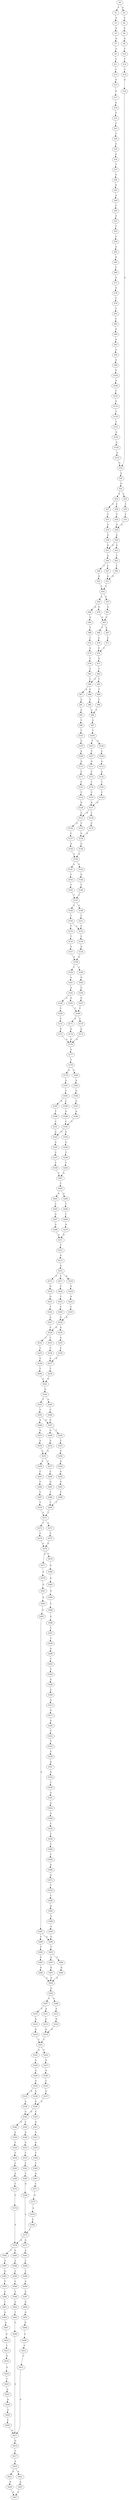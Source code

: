 strict digraph  {
	S0 -> S1 [ label = T ];
	S0 -> S2 [ label = G ];
	S1 -> S3 [ label = A ];
	S2 -> S4 [ label = T ];
	S3 -> S5 [ label = G ];
	S4 -> S6 [ label = C ];
	S5 -> S7 [ label = G ];
	S6 -> S8 [ label = A ];
	S7 -> S9 [ label = A ];
	S8 -> S10 [ label = T ];
	S9 -> S11 [ label = C ];
	S10 -> S12 [ label = T ];
	S11 -> S13 [ label = C ];
	S12 -> S14 [ label = T ];
	S13 -> S15 [ label = A ];
	S14 -> S16 [ label = A ];
	S15 -> S17 [ label = G ];
	S16 -> S18 [ label = G ];
	S17 -> S19 [ label = G ];
	S18 -> S20 [ label = A ];
	S19 -> S21 [ label = T ];
	S20 -> S22 [ label = G ];
	S21 -> S23 [ label = C ];
	S22 -> S24 [ label = A ];
	S22 -> S25 [ label = C ];
	S23 -> S26 [ label = T ];
	S24 -> S27 [ label = G ];
	S24 -> S28 [ label = C ];
	S25 -> S29 [ label = T ];
	S26 -> S30 [ label = A ];
	S27 -> S31 [ label = T ];
	S28 -> S32 [ label = T ];
	S29 -> S33 [ label = T ];
	S30 -> S34 [ label = G ];
	S31 -> S35 [ label = G ];
	S32 -> S36 [ label = A ];
	S33 -> S36 [ label = A ];
	S34 -> S37 [ label = T ];
	S35 -> S38 [ label = A ];
	S36 -> S39 [ label = A ];
	S37 -> S40 [ label = G ];
	S38 -> S41 [ label = G ];
	S39 -> S42 [ label = A ];
	S39 -> S41 [ label = G ];
	S40 -> S43 [ label = G ];
	S41 -> S44 [ label = A ];
	S42 -> S45 [ label = C ];
	S43 -> S46 [ label = A ];
	S44 -> S47 [ label = C ];
	S44 -> S48 [ label = T ];
	S45 -> S49 [ label = C ];
	S46 -> S50 [ label = C ];
	S47 -> S51 [ label = A ];
	S48 -> S52 [ label = A ];
	S49 -> S51 [ label = A ];
	S50 -> S53 [ label = A ];
	S51 -> S54 [ label = T ];
	S52 -> S54 [ label = T ];
	S53 -> S55 [ label = T ];
	S54 -> S56 [ label = A ];
	S54 -> S57 [ label = G ];
	S55 -> S58 [ label = C ];
	S56 -> S59 [ label = G ];
	S56 -> S60 [ label = A ];
	S57 -> S61 [ label = G ];
	S58 -> S62 [ label = G ];
	S59 -> S63 [ label = G ];
	S60 -> S64 [ label = A ];
	S61 -> S63 [ label = G ];
	S62 -> S65 [ label = G ];
	S63 -> S66 [ label = T ];
	S63 -> S67 [ label = A ];
	S64 -> S68 [ label = C ];
	S65 -> S69 [ label = T ];
	S66 -> S70 [ label = C ];
	S67 -> S71 [ label = C ];
	S68 -> S72 [ label = C ];
	S69 -> S73 [ label = A ];
	S70 -> S74 [ label = C ];
	S71 -> S74 [ label = C ];
	S72 -> S75 [ label = G ];
	S73 -> S76 [ label = G ];
	S74 -> S77 [ label = G ];
	S75 -> S78 [ label = T ];
	S76 -> S79 [ label = T ];
	S77 -> S80 [ label = T ];
	S78 -> S81 [ label = T ];
	S79 -> S82 [ label = T ];
	S80 -> S83 [ label = T ];
	S80 -> S84 [ label = C ];
	S81 -> S84 [ label = C ];
	S82 -> S85 [ label = C ];
	S83 -> S86 [ label = T ];
	S84 -> S87 [ label = A ];
	S84 -> S88 [ label = C ];
	S85 -> S89 [ label = A ];
	S86 -> S90 [ label = C ];
	S87 -> S91 [ label = A ];
	S88 -> S92 [ label = C ];
	S89 -> S93 [ label = A ];
	S90 -> S94 [ label = C ];
	S91 -> S95 [ label = A ];
	S92 -> S94 [ label = C ];
	S93 -> S96 [ label = A ];
	S94 -> S97 [ label = G ];
	S95 -> S98 [ label = T ];
	S96 -> S99 [ label = A ];
	S97 -> S100 [ label = T ];
	S98 -> S101 [ label = T ];
	S99 -> S102 [ label = G ];
	S100 -> S103 [ label = T ];
	S100 -> S104 [ label = C ];
	S101 -> S105 [ label = A ];
	S102 -> S106 [ label = A ];
	S103 -> S107 [ label = C ];
	S104 -> S108 [ label = C ];
	S105 -> S109 [ label = A ];
	S106 -> S110 [ label = C ];
	S107 -> S111 [ label = G ];
	S108 -> S112 [ label = A ];
	S109 -> S113 [ label = A ];
	S110 -> S114 [ label = A ];
	S111 -> S115 [ label = T ];
	S112 -> S116 [ label = A ];
	S113 -> S117 [ label = C ];
	S114 -> S118 [ label = T ];
	S115 -> S119 [ label = T ];
	S116 -> S120 [ label = C ];
	S117 -> S121 [ label = C ];
	S118 -> S122 [ label = T ];
	S119 -> S123 [ label = C ];
	S120 -> S124 [ label = C ];
	S121 -> S125 [ label = T ];
	S122 -> S126 [ label = A ];
	S123 -> S127 [ label = G ];
	S124 -> S127 [ label = G ];
	S125 -> S128 [ label = G ];
	S126 -> S129 [ label = A ];
	S127 -> S130 [ label = T ];
	S127 -> S131 [ label = A ];
	S128 -> S131 [ label = A ];
	S129 -> S132 [ label = A ];
	S130 -> S133 [ label = C ];
	S131 -> S134 [ label = A ];
	S131 -> S135 [ label = C ];
	S132 -> S18 [ label = G ];
	S133 -> S136 [ label = G ];
	S134 -> S137 [ label = C ];
	S135 -> S136 [ label = G ];
	S136 -> S138 [ label = G ];
	S137 -> S139 [ label = G ];
	S138 -> S140 [ label = A ];
	S139 -> S140 [ label = A ];
	S140 -> S141 [ label = A ];
	S140 -> S142 [ label = G ];
	S141 -> S143 [ label = C ];
	S142 -> S144 [ label = G ];
	S143 -> S145 [ label = T ];
	S144 -> S146 [ label = T ];
	S145 -> S147 [ label = T ];
	S146 -> S147 [ label = T ];
	S147 -> S148 [ label = G ];
	S147 -> S149 [ label = C ];
	S148 -> S150 [ label = T ];
	S149 -> S151 [ label = T ];
	S150 -> S152 [ label = C ];
	S150 -> S153 [ label = T ];
	S151 -> S152 [ label = C ];
	S152 -> S154 [ label = C ];
	S153 -> S155 [ label = T ];
	S154 -> S156 [ label = A ];
	S155 -> S157 [ label = A ];
	S156 -> S158 [ label = G ];
	S157 -> S158 [ label = G ];
	S158 -> S159 [ label = T ];
	S158 -> S160 [ label = C ];
	S159 -> S161 [ label = A ];
	S160 -> S162 [ label = G ];
	S161 -> S163 [ label = A ];
	S162 -> S164 [ label = G ];
	S163 -> S165 [ label = G ];
	S163 -> S166 [ label = C ];
	S164 -> S167 [ label = G ];
	S165 -> S168 [ label = T ];
	S166 -> S169 [ label = T ];
	S167 -> S168 [ label = T ];
	S168 -> S170 [ label = T ];
	S168 -> S171 [ label = A ];
	S169 -> S172 [ label = C ];
	S170 -> S173 [ label = G ];
	S171 -> S174 [ label = G ];
	S172 -> S175 [ label = G ];
	S173 -> S176 [ label = A ];
	S174 -> S176 [ label = A ];
	S175 -> S176 [ label = A ];
	S176 -> S177 [ label = G ];
	S177 -> S178 [ label = T ];
	S178 -> S179 [ label = A ];
	S178 -> S180 [ label = C ];
	S179 -> S181 [ label = A ];
	S180 -> S182 [ label = A ];
	S181 -> S183 [ label = C ];
	S182 -> S184 [ label = G ];
	S183 -> S185 [ label = G ];
	S183 -> S186 [ label = C ];
	S184 -> S187 [ label = A ];
	S185 -> S188 [ label = T ];
	S186 -> S189 [ label = A ];
	S187 -> S190 [ label = A ];
	S188 -> S191 [ label = C ];
	S189 -> S192 [ label = C ];
	S190 -> S192 [ label = C ];
	S191 -> S193 [ label = G ];
	S192 -> S194 [ label = A ];
	S192 -> S193 [ label = G ];
	S193 -> S195 [ label = A ];
	S194 -> S196 [ label = G ];
	S195 -> S197 [ label = C ];
	S196 -> S198 [ label = T ];
	S197 -> S199 [ label = T ];
	S198 -> S200 [ label = T ];
	S199 -> S201 [ label = A ];
	S200 -> S201 [ label = A ];
	S201 -> S202 [ label = C ];
	S202 -> S203 [ label = A ];
	S202 -> S204 [ label = G ];
	S203 -> S205 [ label = T ];
	S204 -> S206 [ label = T ];
	S205 -> S207 [ label = G ];
	S206 -> S208 [ label = C ];
	S207 -> S209 [ label = G ];
	S208 -> S210 [ label = G ];
	S209 -> S211 [ label = G ];
	S210 -> S211 [ label = G ];
	S211 -> S212 [ label = T ];
	S212 -> S213 [ label = A ];
	S213 -> S214 [ label = A ];
	S214 -> S215 [ label = G ];
	S214 -> S216 [ label = A ];
	S214 -> S217 [ label = C ];
	S215 -> S218 [ label = G ];
	S216 -> S219 [ label = G ];
	S217 -> S220 [ label = C ];
	S218 -> S221 [ label = G ];
	S219 -> S222 [ label = A ];
	S220 -> S223 [ label = T ];
	S221 -> S224 [ label = T ];
	S222 -> S225 [ label = C ];
	S223 -> S226 [ label = C ];
	S224 -> S227 [ label = A ];
	S225 -> S228 [ label = A ];
	S226 -> S228 [ label = A ];
	S227 -> S229 [ label = G ];
	S228 -> S230 [ label = A ];
	S228 -> S229 [ label = G ];
	S229 -> S231 [ label = T ];
	S229 -> S232 [ label = C ];
	S230 -> S233 [ label = A ];
	S231 -> S234 [ label = C ];
	S232 -> S235 [ label = T ];
	S233 -> S236 [ label = C ];
	S234 -> S237 [ label = A ];
	S235 -> S238 [ label = G ];
	S236 -> S237 [ label = A ];
	S237 -> S239 [ label = T ];
	S238 -> S240 [ label = T ];
	S239 -> S241 [ label = A ];
	S240 -> S241 [ label = A ];
	S241 -> S242 [ label = G ];
	S242 -> S243 [ label = T ];
	S242 -> S244 [ label = A ];
	S243 -> S245 [ label = T ];
	S244 -> S246 [ label = T ];
	S245 -> S247 [ label = G ];
	S245 -> S248 [ label = A ];
	S246 -> S247 [ label = G ];
	S247 -> S249 [ label = A ];
	S247 -> S250 [ label = T ];
	S248 -> S251 [ label = G ];
	S249 -> S252 [ label = A ];
	S250 -> S253 [ label = T ];
	S251 -> S254 [ label = A ];
	S252 -> S255 [ label = A ];
	S253 -> S256 [ label = G ];
	S254 -> S255 [ label = A ];
	S255 -> S257 [ label = C ];
	S255 -> S258 [ label = A ];
	S256 -> S259 [ label = A ];
	S257 -> S260 [ label = C ];
	S258 -> S261 [ label = C ];
	S259 -> S262 [ label = G ];
	S260 -> S263 [ label = G ];
	S261 -> S264 [ label = T ];
	S262 -> S265 [ label = G ];
	S263 -> S266 [ label = T ];
	S264 -> S267 [ label = C ];
	S265 -> S268 [ label = T ];
	S266 -> S269 [ label = T ];
	S267 -> S270 [ label = T ];
	S268 -> S269 [ label = T ];
	S269 -> S271 [ label = T ];
	S270 -> S271 [ label = T ];
	S271 -> S272 [ label = T ];
	S271 -> S273 [ label = A ];
	S272 -> S274 [ label = C ];
	S273 -> S275 [ label = C ];
	S274 -> S276 [ label = G ];
	S275 -> S276 [ label = G ];
	S276 -> S277 [ label = A ];
	S276 -> S278 [ label = T ];
	S277 -> S279 [ label = A ];
	S278 -> S280 [ label = A ];
	S279 -> S281 [ label = G ];
	S280 -> S282 [ label = A ];
	S281 -> S283 [ label = A ];
	S282 -> S284 [ label = G ];
	S283 -> S285 [ label = G ];
	S284 -> S286 [ label = T ];
	S285 -> S287 [ label = A ];
	S286 -> S288 [ label = G ];
	S287 -> S289 [ label = C ];
	S287 -> S290 [ label = G ];
	S288 -> S291 [ label = T ];
	S289 -> S292 [ label = T ];
	S290 -> S293 [ label = T ];
	S291 -> S294 [ label = T ];
	S292 -> S295 [ label = C ];
	S293 -> S296 [ label = T ];
	S293 -> S297 [ label = A ];
	S294 -> S298 [ label = A ];
	S295 -> S299 [ label = G ];
	S296 -> S300 [ label = G ];
	S297 -> S301 [ label = G ];
	S298 -> S302 [ label = T ];
	S299 -> S303 [ label = A ];
	S300 -> S303 [ label = A ];
	S301 -> S303 [ label = A ];
	S302 -> S304 [ label = C ];
	S303 -> S305 [ label = G ];
	S304 -> S306 [ label = G ];
	S305 -> S307 [ label = G ];
	S305 -> S308 [ label = C ];
	S306 -> S309 [ label = T ];
	S307 -> S310 [ label = T ];
	S307 -> S311 [ label = A ];
	S308 -> S312 [ label = C ];
	S309 -> S313 [ label = A ];
	S310 -> S314 [ label = A ];
	S311 -> S315 [ label = G ];
	S312 -> S316 [ label = G ];
	S313 -> S317 [ label = G ];
	S314 -> S318 [ label = G ];
	S315 -> S319 [ label = G ];
	S316 -> S319 [ label = G ];
	S317 -> S320 [ label = A ];
	S318 -> S321 [ label = T ];
	S319 -> S321 [ label = T ];
	S320 -> S322 [ label = T ];
	S321 -> S323 [ label = A ];
	S321 -> S324 [ label = T ];
	S322 -> S325 [ label = T ];
	S323 -> S326 [ label = A ];
	S324 -> S327 [ label = G ];
	S325 -> S328 [ label = C ];
	S326 -> S329 [ label = A ];
	S327 -> S330 [ label = A ];
	S328 -> S331 [ label = A ];
	S329 -> S332 [ label = G ];
	S330 -> S333 [ label = C ];
	S331 -> S334 [ label = G ];
	S332 -> S335 [ label = A ];
	S332 -> S336 [ label = G ];
	S333 -> S337 [ label = G ];
	S334 -> S338 [ label = C ];
	S335 -> S339 [ label = A ];
	S336 -> S340 [ label = A ];
	S337 -> S340 [ label = A ];
	S338 -> S341 [ label = A ];
	S339 -> S342 [ label = G ];
	S340 -> S343 [ label = C ];
	S340 -> S342 [ label = G ];
	S341 -> S344 [ label = G ];
	S342 -> S345 [ label = T ];
	S342 -> S346 [ label = G ];
	S343 -> S347 [ label = G ];
	S344 -> S348 [ label = A ];
	S345 -> S349 [ label = A ];
	S346 -> S350 [ label = A ];
	S347 -> S351 [ label = G ];
	S348 -> S352 [ label = C ];
	S349 -> S353 [ label = G ];
	S350 -> S354 [ label = C ];
	S351 -> S355 [ label = A ];
	S352 -> S356 [ label = T ];
	S353 -> S357 [ label = T ];
	S354 -> S358 [ label = C ];
	S355 -> S359 [ label = T ];
	S356 -> S360 [ label = T ];
	S357 -> S361 [ label = C ];
	S358 -> S362 [ label = C ];
	S359 -> S363 [ label = T ];
	S360 -> S364 [ label = C ];
	S361 -> S365 [ label = T ];
	S362 -> S366 [ label = A ];
	S363 -> S367 [ label = A ];
	S364 -> S368 [ label = G ];
	S365 -> S369 [ label = G ];
	S366 -> S370 [ label = C ];
	S367 -> S371 [ label = C ];
	S368 -> S372 [ label = A ];
	S369 -> S373 [ label = T ];
	S370 -> S374 [ label = T ];
	S371 -> S375 [ label = G ];
	S372 -> S376 [ label = T ];
	S373 -> S377 [ label = G ];
	S373 -> S378 [ label = A ];
	S374 -> S378 [ label = A ];
	S375 -> S379 [ label = A ];
	S376 -> S380 [ label = C ];
	S377 -> S381 [ label = A ];
	S378 -> S382 [ label = T ];
	S378 -> S383 [ label = G ];
	S379 -> S384 [ label = G ];
	S380 -> S385 [ label = A ];
	S381 -> S386 [ label = C ];
	S382 -> S387 [ label = A ];
	S383 -> S388 [ label = A ];
	S384 -> S373 [ label = T ];
	S385 -> S389 [ label = A ];
	S386 -> S390 [ label = T ];
	S387 -> S391 [ label = G ];
	S388 -> S392 [ label = C ];
	S389 -> S393 [ label = A ];
	S390 -> S394 [ label = A ];
	S391 -> S395 [ label = T ];
	S392 -> S396 [ label = C ];
	S393 -> S290 [ label = G ];
	S394 -> S397 [ label = G ];
	S395 -> S398 [ label = A ];
	S396 -> S399 [ label = C ];
	S397 -> S400 [ label = G ];
	S398 -> S401 [ label = T ];
	S399 -> S402 [ label = G ];
	S400 -> S403 [ label = A ];
	S401 -> S404 [ label = A ];
	S402 -> S405 [ label = T ];
	S403 -> S406 [ label = G ];
	S404 -> S407 [ label = A ];
	S405 -> S408 [ label = C ];
	S406 -> S409 [ label = A ];
	S407 -> S410 [ label = G ];
	S408 -> S411 [ label = G ];
	S409 -> S412 [ label = C ];
	S410 -> S413 [ label = C ];
	S411 -> S414 [ label = G ];
	S412 -> S415 [ label = C ];
	S413 -> S416 [ label = A ];
	S414 -> S417 [ label = T ];
	S415 -> S411 [ label = G ];
	S416 -> S418 [ label = G ];
	S417 -> S419 [ label = A ];
	S418 -> S420 [ label = T ];
	S419 -> S421 [ label = A ];
	S419 -> S422 [ label = G ];
	S420 -> S423 [ label = A ];
	S421 -> S424 [ label = A ];
	S422 -> S425 [ label = A ];
	S423 -> S426 [ label = A ];
	S424 -> S427 [ label = A ];
	S425 -> S427 [ label = A ];
	S426 -> S428 [ label = A ];
	S428 -> S429 [ label = C ];
	S429 -> S411 [ label = G ];
}
